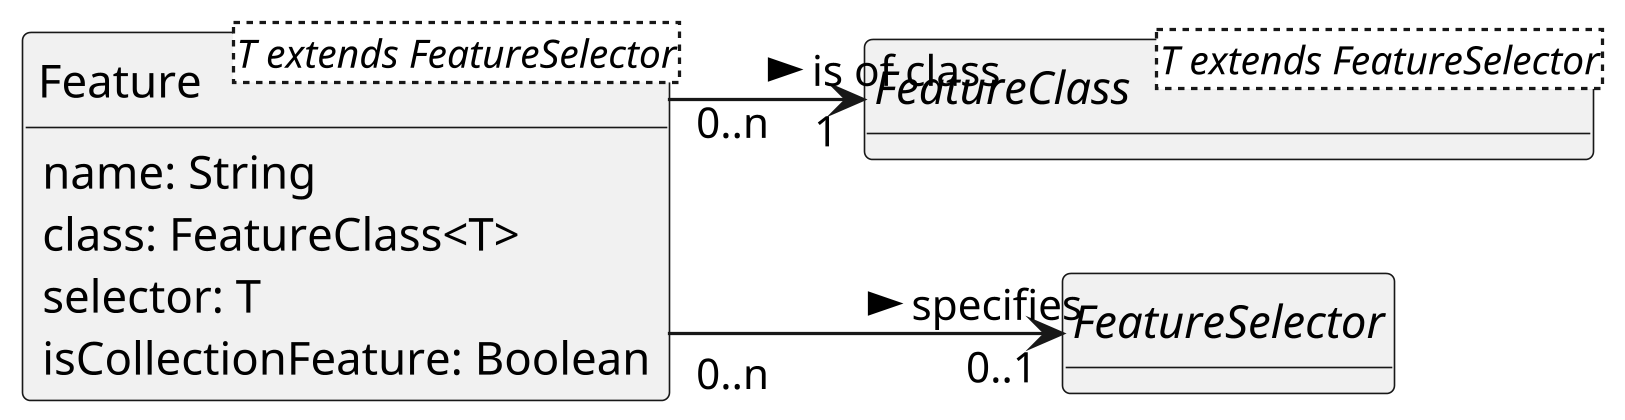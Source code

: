 @startuml
hide circle
hide empty methods
scale 3.25
left to right direction
skinparam linetype ortho

class Feature<T extends FeatureSelector> {
    name: String
    class: FeatureClass<T>
    selector: T
    isCollectionFeature: Boolean
}

abstract class FeatureClass<T extends FeatureSelector>
abstract class FeatureSelector

Feature "0..n" --> "1" FeatureClass : > is of class
Feature "0..n" --> "0..1" FeatureSelector : > specifies
@enduml